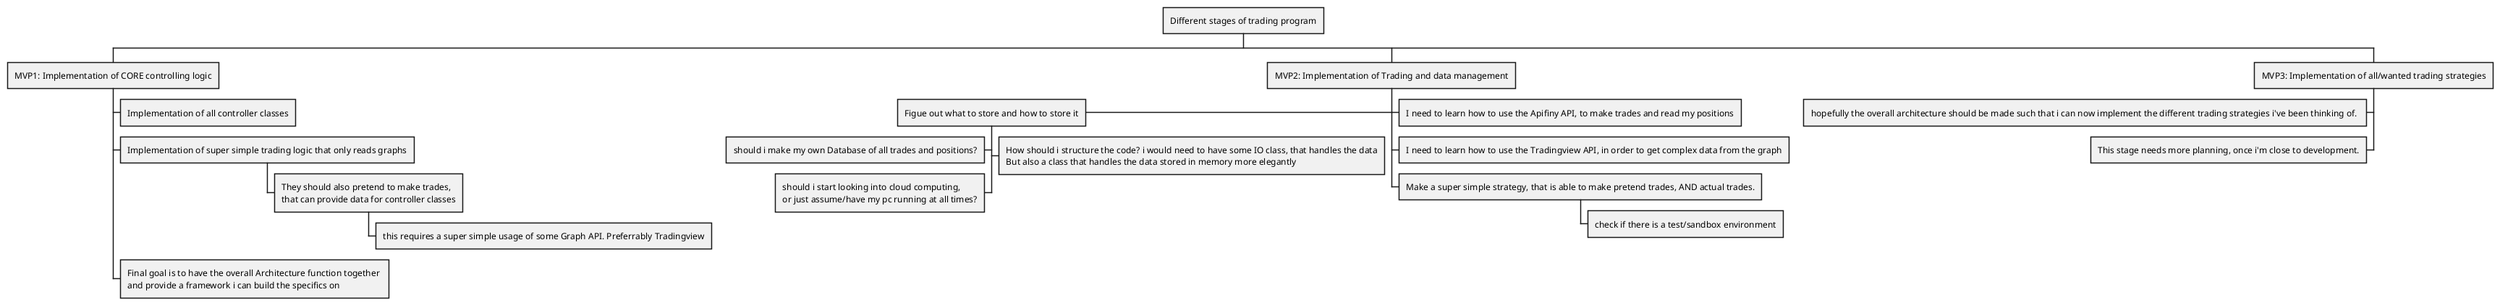 @startwbs

* Different stages of trading program

** MVP1: Implementation of CORE controlling logic
*** Implementation of all controller classes
*** Implementation of super simple trading logic that only reads graphs
**** They should also pretend to make trades, \nthat can provide data for controller classes
***** this requires a super simple usage of some Graph API. Preferrably Tradingview
*** Final goal is to have the overall Architecture function together \nand provide a framework i can build the specifics on

** MVP2: Implementation of Trading and data management
*** I need to learn how to use the Apifiny API, to make trades and read my positions
*** I need to learn how to use the Tradingview API, in order to get complex data from the graph
*** Make a super simple strategy, that is able to make pretend trades, AND actual trades.
**** check if there is a test/sandbox environment
***< Figue out what to store and how to store it
****< should i make my own Database of all trades and positions?
****< should i start looking into cloud computing,\nor just assume/have my pc running at all times?
****> How should i structure the code? i would need to have some IO class, that handles the data\nBut also a class that handles the data stored in memory more elegantly

** MVP3: Implementation of all/wanted trading strategies
***< hopefully the overall architecture should be made such that i can now implement the different trading strategies i've been thinking of. 
***< This stage needs more planning, once i'm close to development.

@endwbs